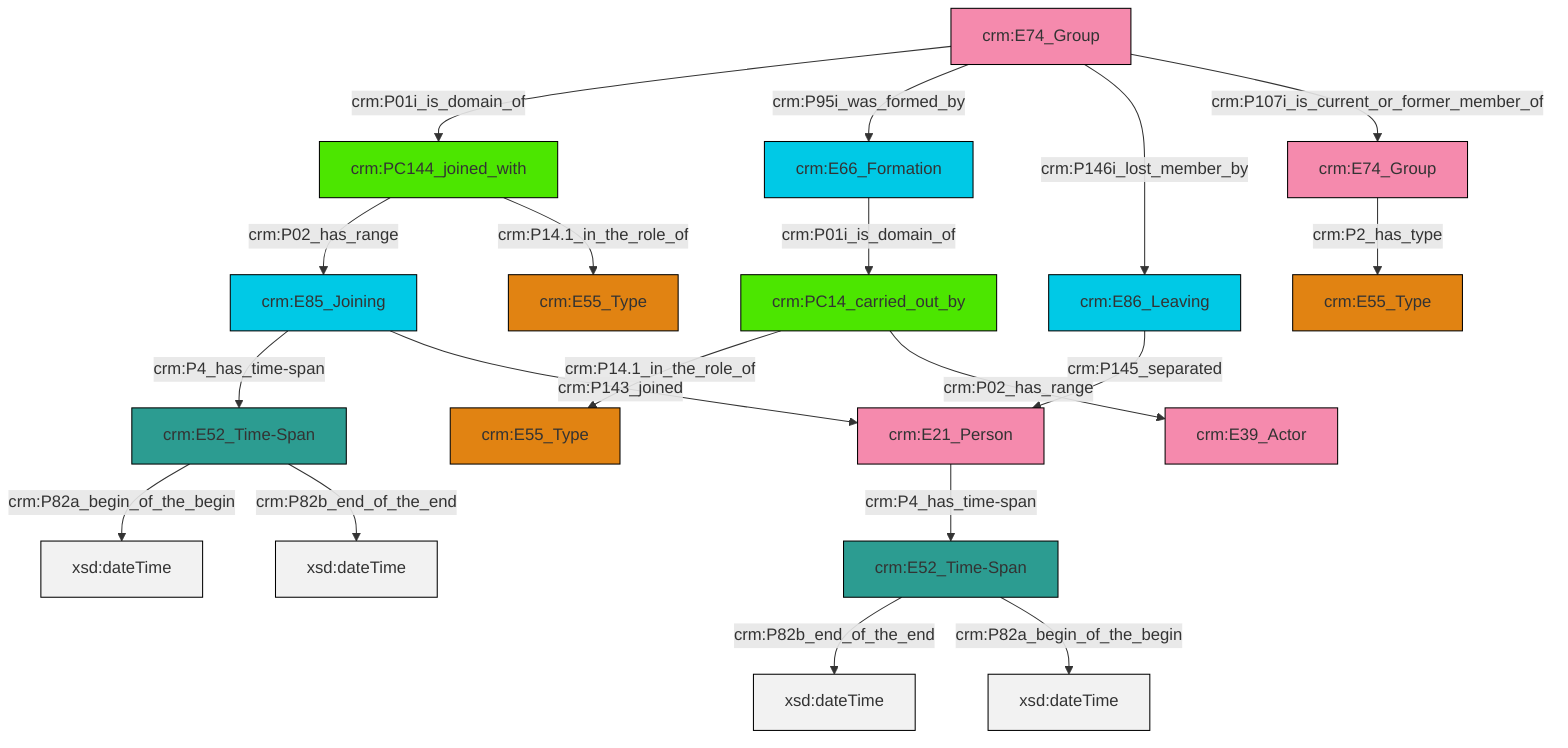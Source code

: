 graph TD
classDef Literal fill:#f2f2f2,stroke:#000000;
classDef CRM_Entity fill:#FFFFFF,stroke:#000000;
classDef Temporal_Entity fill:#00C9E6, stroke:#000000;
classDef Type fill:#E18312, stroke:#000000;
classDef Time-Span fill:#2C9C91, stroke:#000000;
classDef Appellation fill:#FFEB7F, stroke:#000000;
classDef Place fill:#008836, stroke:#000000;
classDef Persistent_Item fill:#B266B2, stroke:#000000;
classDef Conceptual_Object fill:#FFD700, stroke:#000000;
classDef Physical_Thing fill:#D2B48C, stroke:#000000;
classDef Actor fill:#f58aad, stroke:#000000;
classDef PC_Classes fill:#4ce600, stroke:#000000;
classDef Multi fill:#cccccc,stroke:#000000;

4["crm:E52_Time-Span"]:::Time-Span -->|crm:P82a_begin_of_the_begin| 5[xsd:dateTime]:::Literal
0["crm:E85_Joining"]:::Temporal_Entity -->|crm:P4_has_time-span| 4["crm:E52_Time-Span"]:::Time-Span
0["crm:E85_Joining"]:::Temporal_Entity -->|crm:P143_joined| 10["crm:E21_Person"]:::Actor
12["crm:E74_Group"]:::Actor -->|crm:P01i_is_domain_of| 15["crm:PC144_joined_with"]:::PC_Classes
17["crm:E52_Time-Span"]:::Time-Span -->|crm:P82b_end_of_the_end| 18[xsd:dateTime]:::Literal
12["crm:E74_Group"]:::Actor -->|crm:P95i_was_formed_by| 19["crm:E66_Formation"]:::Temporal_Entity
4["crm:E52_Time-Span"]:::Time-Span -->|crm:P82b_end_of_the_end| 20[xsd:dateTime]:::Literal
21["crm:PC14_carried_out_by"]:::PC_Classes -->|crm:P14.1_in_the_role_of| 8["crm:E55_Type"]:::Type
6["crm:E74_Group"]:::Actor -->|crm:P2_has_type| 24["crm:E55_Type"]:::Type
21["crm:PC14_carried_out_by"]:::PC_Classes -->|crm:P02_has_range| 26["crm:E39_Actor"]:::Actor
2["crm:E86_Leaving"]:::Temporal_Entity -->|crm:P145_separated| 10["crm:E21_Person"]:::Actor
19["crm:E66_Formation"]:::Temporal_Entity -->|crm:P01i_is_domain_of| 21["crm:PC14_carried_out_by"]:::PC_Classes
15["crm:PC144_joined_with"]:::PC_Classes -->|crm:P02_has_range| 0["crm:E85_Joining"]:::Temporal_Entity
15["crm:PC144_joined_with"]:::PC_Classes -->|crm:P14.1_in_the_role_of| 22["crm:E55_Type"]:::Type
17["crm:E52_Time-Span"]:::Time-Span -->|crm:P82a_begin_of_the_begin| 30[xsd:dateTime]:::Literal
12["crm:E74_Group"]:::Actor -->|crm:P146i_lost_member_by| 2["crm:E86_Leaving"]:::Temporal_Entity
10["crm:E21_Person"]:::Actor -->|crm:P4_has_time-span| 17["crm:E52_Time-Span"]:::Time-Span
12["crm:E74_Group"]:::Actor -->|crm:P107i_is_current_or_former_member_of| 6["crm:E74_Group"]:::Actor